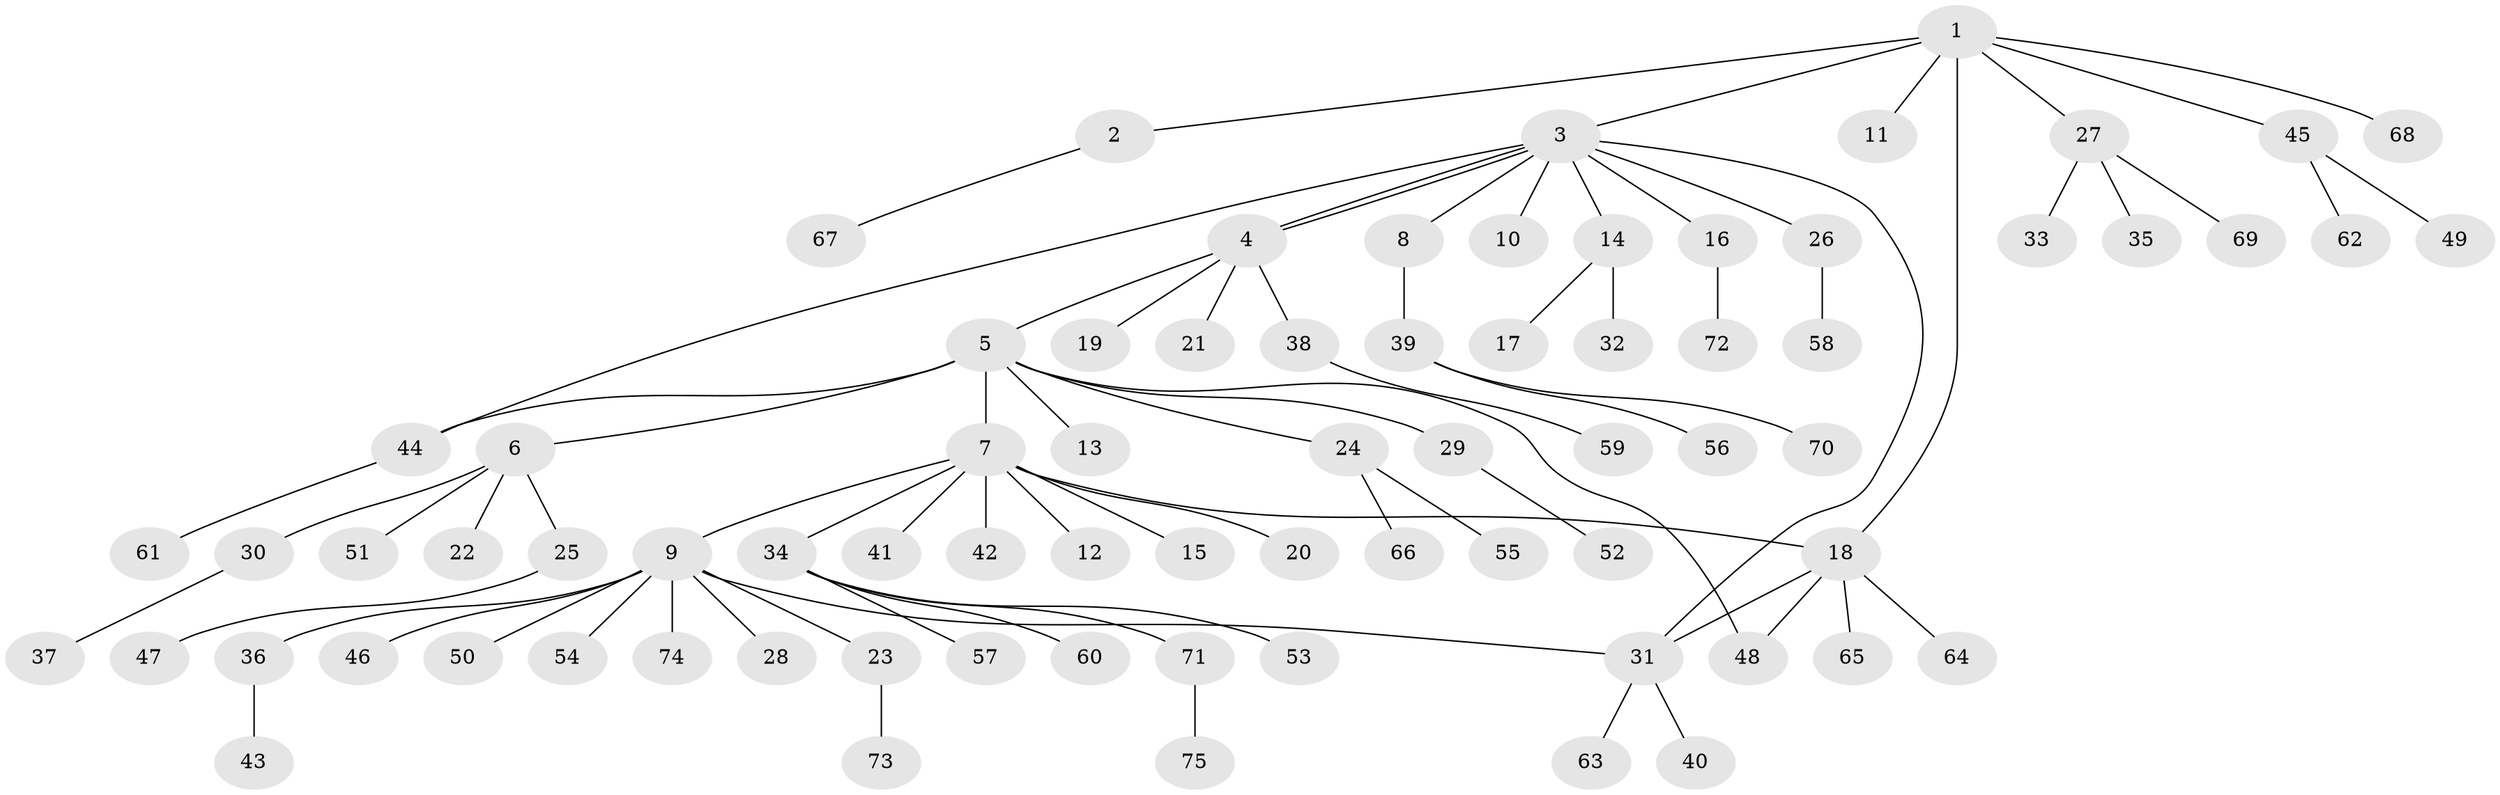 // coarse degree distribution, {11: 0.037037037037037035, 1: 0.7222222222222222, 10: 0.018518518518518517, 4: 0.05555555555555555, 16: 0.018518518518518517, 2: 0.12962962962962962, 3: 0.018518518518518517}
// Generated by graph-tools (version 1.1) at 2025/23/03/03/25 07:23:54]
// undirected, 75 vertices, 80 edges
graph export_dot {
graph [start="1"]
  node [color=gray90,style=filled];
  1;
  2;
  3;
  4;
  5;
  6;
  7;
  8;
  9;
  10;
  11;
  12;
  13;
  14;
  15;
  16;
  17;
  18;
  19;
  20;
  21;
  22;
  23;
  24;
  25;
  26;
  27;
  28;
  29;
  30;
  31;
  32;
  33;
  34;
  35;
  36;
  37;
  38;
  39;
  40;
  41;
  42;
  43;
  44;
  45;
  46;
  47;
  48;
  49;
  50;
  51;
  52;
  53;
  54;
  55;
  56;
  57;
  58;
  59;
  60;
  61;
  62;
  63;
  64;
  65;
  66;
  67;
  68;
  69;
  70;
  71;
  72;
  73;
  74;
  75;
  1 -- 2;
  1 -- 3;
  1 -- 11;
  1 -- 18;
  1 -- 27;
  1 -- 45;
  1 -- 68;
  2 -- 67;
  3 -- 4;
  3 -- 4;
  3 -- 8;
  3 -- 10;
  3 -- 14;
  3 -- 16;
  3 -- 26;
  3 -- 31;
  3 -- 44;
  4 -- 5;
  4 -- 19;
  4 -- 21;
  4 -- 38;
  5 -- 6;
  5 -- 7;
  5 -- 13;
  5 -- 24;
  5 -- 29;
  5 -- 44;
  5 -- 48;
  6 -- 22;
  6 -- 25;
  6 -- 30;
  6 -- 51;
  7 -- 9;
  7 -- 12;
  7 -- 15;
  7 -- 18;
  7 -- 20;
  7 -- 34;
  7 -- 41;
  7 -- 42;
  8 -- 39;
  9 -- 23;
  9 -- 28;
  9 -- 31;
  9 -- 36;
  9 -- 46;
  9 -- 50;
  9 -- 54;
  9 -- 74;
  14 -- 17;
  14 -- 32;
  16 -- 72;
  18 -- 31;
  18 -- 48;
  18 -- 64;
  18 -- 65;
  23 -- 73;
  24 -- 55;
  24 -- 66;
  25 -- 47;
  26 -- 58;
  27 -- 33;
  27 -- 35;
  27 -- 69;
  29 -- 52;
  30 -- 37;
  31 -- 40;
  31 -- 63;
  34 -- 53;
  34 -- 57;
  34 -- 60;
  34 -- 71;
  36 -- 43;
  38 -- 59;
  39 -- 56;
  39 -- 70;
  44 -- 61;
  45 -- 49;
  45 -- 62;
  71 -- 75;
}
